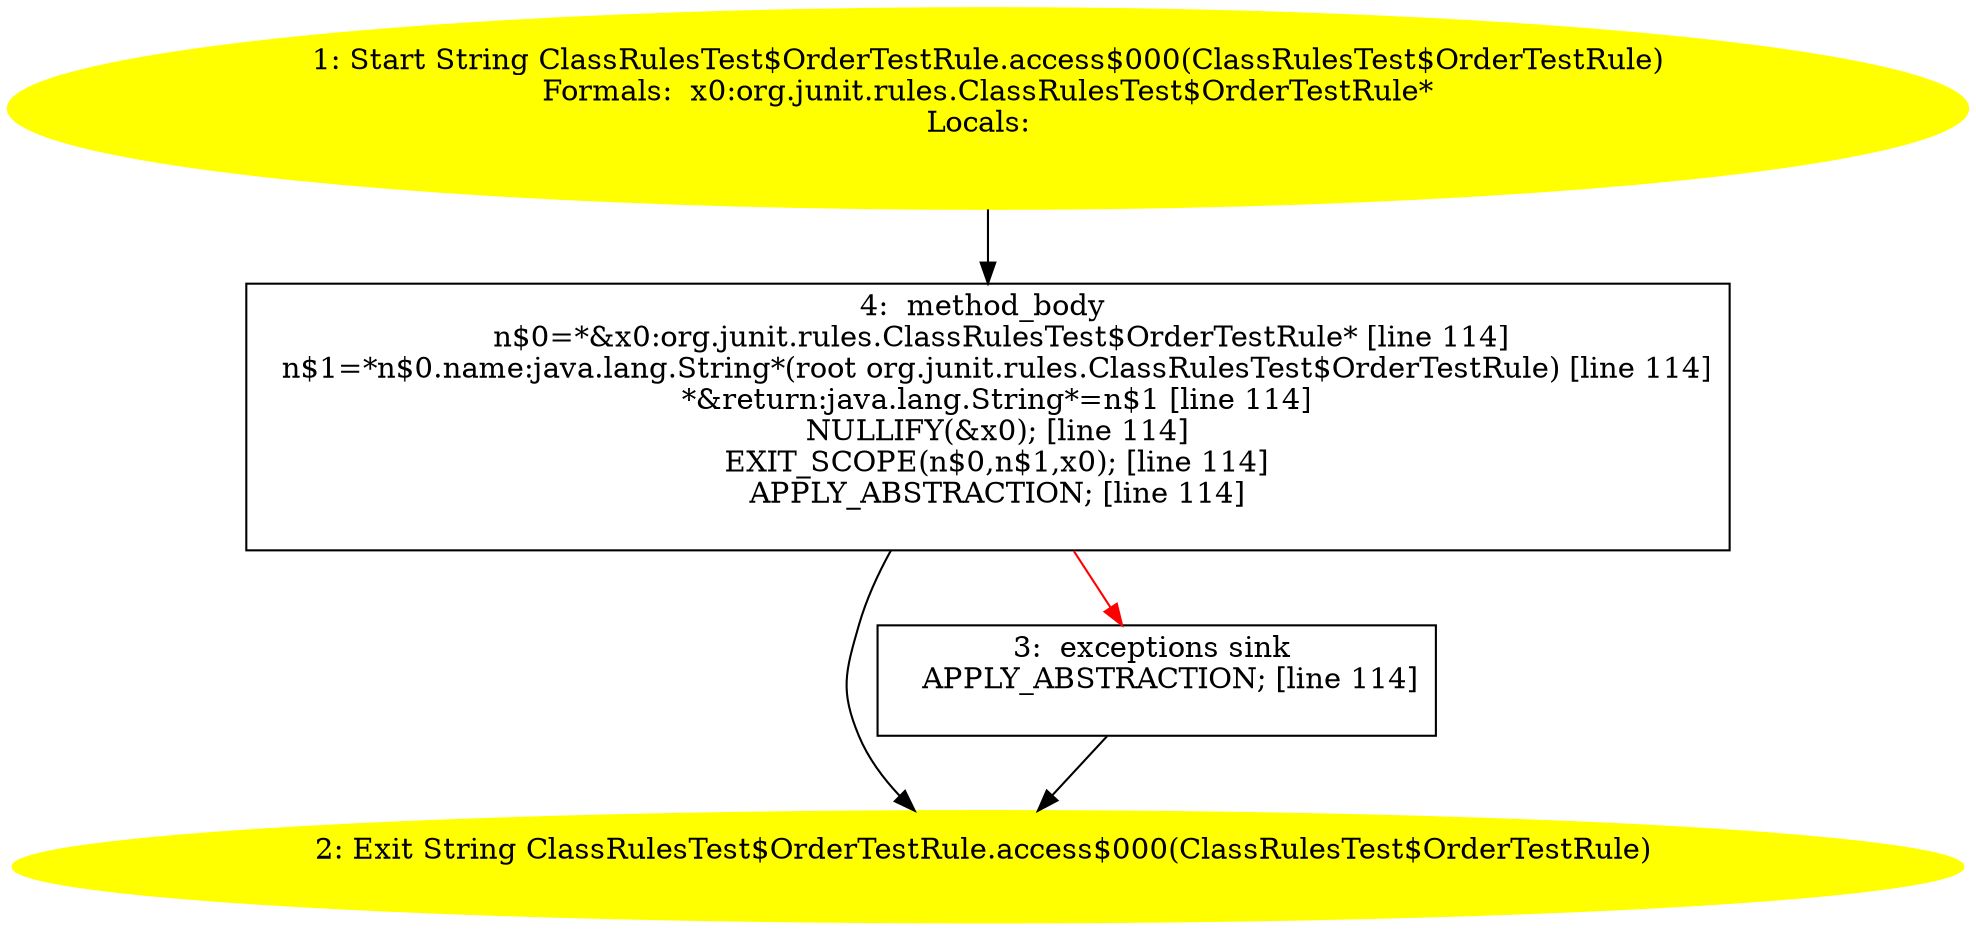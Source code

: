 /* @generated */
digraph cfg {
"org.junit.rules.ClassRulesTest$OrderTestRule.access$000(org.junit.rules.ClassRulesTest$OrderTestRule.01eff4417ab5d0f6d6696750096ea019_1" [label="1: Start String ClassRulesTest$OrderTestRule.access$000(ClassRulesTest$OrderTestRule)\nFormals:  x0:org.junit.rules.ClassRulesTest$OrderTestRule*\nLocals:  \n  " color=yellow style=filled]
	

	 "org.junit.rules.ClassRulesTest$OrderTestRule.access$000(org.junit.rules.ClassRulesTest$OrderTestRule.01eff4417ab5d0f6d6696750096ea019_1" -> "org.junit.rules.ClassRulesTest$OrderTestRule.access$000(org.junit.rules.ClassRulesTest$OrderTestRule.01eff4417ab5d0f6d6696750096ea019_4" ;
"org.junit.rules.ClassRulesTest$OrderTestRule.access$000(org.junit.rules.ClassRulesTest$OrderTestRule.01eff4417ab5d0f6d6696750096ea019_2" [label="2: Exit String ClassRulesTest$OrderTestRule.access$000(ClassRulesTest$OrderTestRule) \n  " color=yellow style=filled]
	

"org.junit.rules.ClassRulesTest$OrderTestRule.access$000(org.junit.rules.ClassRulesTest$OrderTestRule.01eff4417ab5d0f6d6696750096ea019_3" [label="3:  exceptions sink \n   APPLY_ABSTRACTION; [line 114]\n " shape="box"]
	

	 "org.junit.rules.ClassRulesTest$OrderTestRule.access$000(org.junit.rules.ClassRulesTest$OrderTestRule.01eff4417ab5d0f6d6696750096ea019_3" -> "org.junit.rules.ClassRulesTest$OrderTestRule.access$000(org.junit.rules.ClassRulesTest$OrderTestRule.01eff4417ab5d0f6d6696750096ea019_2" ;
"org.junit.rules.ClassRulesTest$OrderTestRule.access$000(org.junit.rules.ClassRulesTest$OrderTestRule.01eff4417ab5d0f6d6696750096ea019_4" [label="4:  method_body \n   n$0=*&x0:org.junit.rules.ClassRulesTest$OrderTestRule* [line 114]\n  n$1=*n$0.name:java.lang.String*(root org.junit.rules.ClassRulesTest$OrderTestRule) [line 114]\n  *&return:java.lang.String*=n$1 [line 114]\n  NULLIFY(&x0); [line 114]\n  EXIT_SCOPE(n$0,n$1,x0); [line 114]\n  APPLY_ABSTRACTION; [line 114]\n " shape="box"]
	

	 "org.junit.rules.ClassRulesTest$OrderTestRule.access$000(org.junit.rules.ClassRulesTest$OrderTestRule.01eff4417ab5d0f6d6696750096ea019_4" -> "org.junit.rules.ClassRulesTest$OrderTestRule.access$000(org.junit.rules.ClassRulesTest$OrderTestRule.01eff4417ab5d0f6d6696750096ea019_2" ;
	 "org.junit.rules.ClassRulesTest$OrderTestRule.access$000(org.junit.rules.ClassRulesTest$OrderTestRule.01eff4417ab5d0f6d6696750096ea019_4" -> "org.junit.rules.ClassRulesTest$OrderTestRule.access$000(org.junit.rules.ClassRulesTest$OrderTestRule.01eff4417ab5d0f6d6696750096ea019_3" [color="red" ];
}
